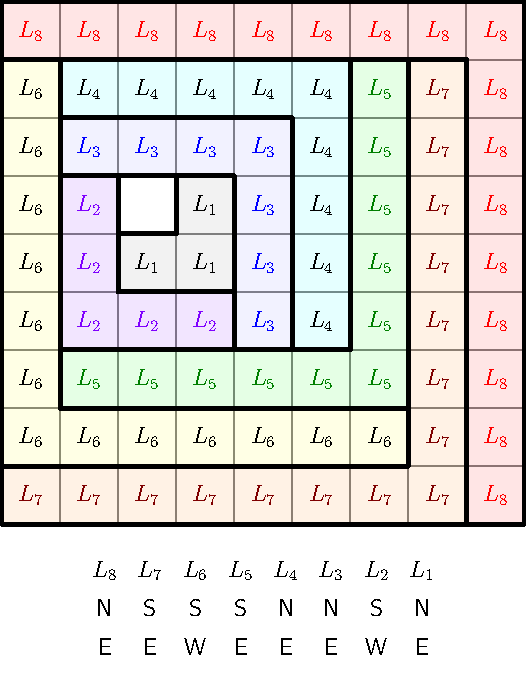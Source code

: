 size(12cm);
for (int i=1; i<9; ++i) {
  draw((i,0)--(i,9), grey);
  draw((0,i)--(9,i), grey);
}

pen border = black + 2;

filldraw((0,9)--(9,9)--(9,0)--(8,0)--(8,8)--(0,8)--cycle,
  opacity(0.1)+red, border);
for (int i=0; i<8; ++i) {
  label("$L_8$", (i+0.5,8.5), red);
  label("$L_8$", (8.5,i+0.5), red);
}
label("$L_8$", (8.5,8.5), red);

filldraw((0,0)--(0,1)--(7,1)--(7,8)--(8,8)--(8,0)--(0,0)--cycle,
  opacity(0.1)+orange, border);
for (int i=0; i<7; ++i) {
  label("$L_7$", (i+0.5,0.5), brown);
  label("$L_7$", (7.5,i+1.5), brown);
}
label("$L_7$", (7.5,0.5), brown);

filldraw((0,8)--(0,1)--(7,1)--(7,2)--(1,2)--(1,8)--cycle,
  opacity(0.1)+yellow, border);
for (int i=0; i<6; ++i) {
  label("$L_6$", (i+1.5,1.5), black);
  label("$L_6$", (0.5,i+2.5), black);
}
label("$L_6$", (0.5,1.5), black);

filldraw((6,8)--(7,8)--(7,2)--(1,2)--(1,3)--(6,3)--cycle,
  opacity(0.1)+green, border);
for (int i=0; i<5; ++i) {
  label("$L_5$", (i+1.5,2.5), deepgreen);
  label("$L_5$", (6.5,i+3.5), deepgreen);
}
label("$L_5$", (6.5,2.5), deepgreen);

filldraw((1,7)--(1,8)--(6,8)--(6,3)--(5,3)--(5,7)--cycle,
  opacity(0.1)+cyan, border);
for (int i=0; i<4; ++i) {
  label("$L_4$", (i+1.5,7.5), black);
  label("$L_4$", (5.5,i+3.5), black);
}
label("$L_4$", (5.5,7.5), black);

filldraw((1,6)--(1,7)--(5,7)--(5,3)--(4,3)--(4,6)--cycle,
  opacity(0.1)+lightblue, border);
for (int i=0; i<3; ++i) {
  label("$L_3$", (i+1.5,6.5), blue);
  label("$L_3$", (4.5,i+3.5), blue);
}
label("$L_3$", (4.5,6.5), blue);

filldraw((1,6)--(1,3)--(4,3)--(4,4)--(2,4)--(2,6)--cycle,
  opacity(0.1)+purple, border);
for (int i=0; i<2; ++i) {
  label("$L_2$", (i+2.5,3.5), purple);
  label("$L_2$", (1.5,i+4.5), purple);
}
label("$L_2$", (1.5,3.5), purple);


filldraw((2,4)--(4,4)--(4,6)--(3,6)--(3,5)--(2,5)--cycle,
  opacity(0.1)+grey, border);
label("$L_1$", (3.5,5.5), black);
label("$L_1$", (2.5,4.5), black);
label("$L_1$", (3.5,4.5), black);


label("$
    \renewcommand{\arraystretch}{0.6}
    \begin{array}{cccccccc}
      L_8 & L_7 & L_6 & L_5 & L_4 & L_3 & L_2 & L_1 \\\\
      \mathsf{N} & \mathsf{S} & \mathsf{S} & \mathsf{S} &
      \mathsf{N} & \mathsf{N} & \mathsf{S} & \mathsf{N} \\\\
      \mathsf{E} & \mathsf{E} & \mathsf{W} & \mathsf{E} &
      \mathsf{E} & \mathsf{E} & \mathsf{W} & \mathsf{E} \\\\
    \end{array}
  $", (4.5,-0.5), dir(-90));
